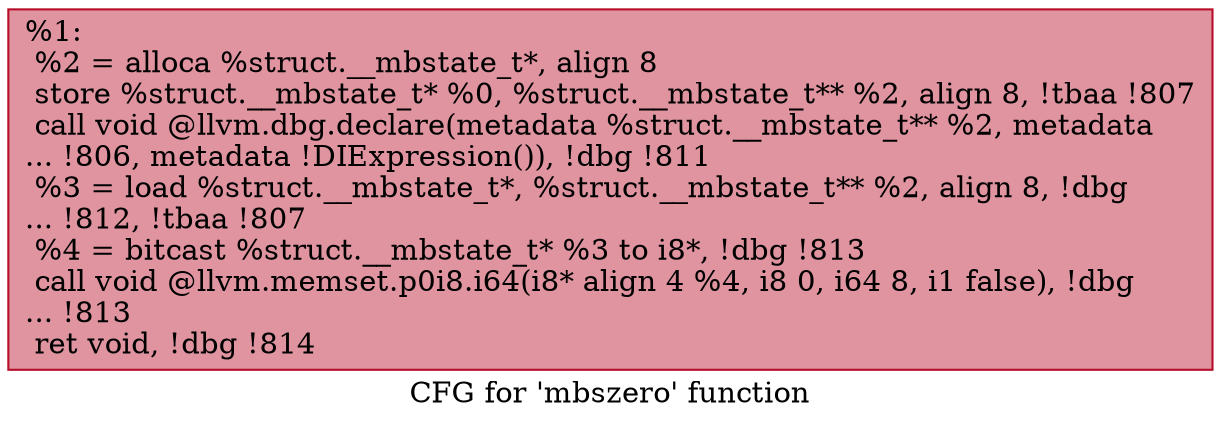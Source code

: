 digraph "CFG for 'mbszero' function" {
	label="CFG for 'mbszero' function";

	Node0xfd2650 [shape=record,color="#b70d28ff", style=filled, fillcolor="#b70d2870",label="{%1:\l  %2 = alloca %struct.__mbstate_t*, align 8\l  store %struct.__mbstate_t* %0, %struct.__mbstate_t** %2, align 8, !tbaa !807\l  call void @llvm.dbg.declare(metadata %struct.__mbstate_t** %2, metadata\l... !806, metadata !DIExpression()), !dbg !811\l  %3 = load %struct.__mbstate_t*, %struct.__mbstate_t** %2, align 8, !dbg\l... !812, !tbaa !807\l  %4 = bitcast %struct.__mbstate_t* %3 to i8*, !dbg !813\l  call void @llvm.memset.p0i8.i64(i8* align 4 %4, i8 0, i64 8, i1 false), !dbg\l... !813\l  ret void, !dbg !814\l}"];
}
